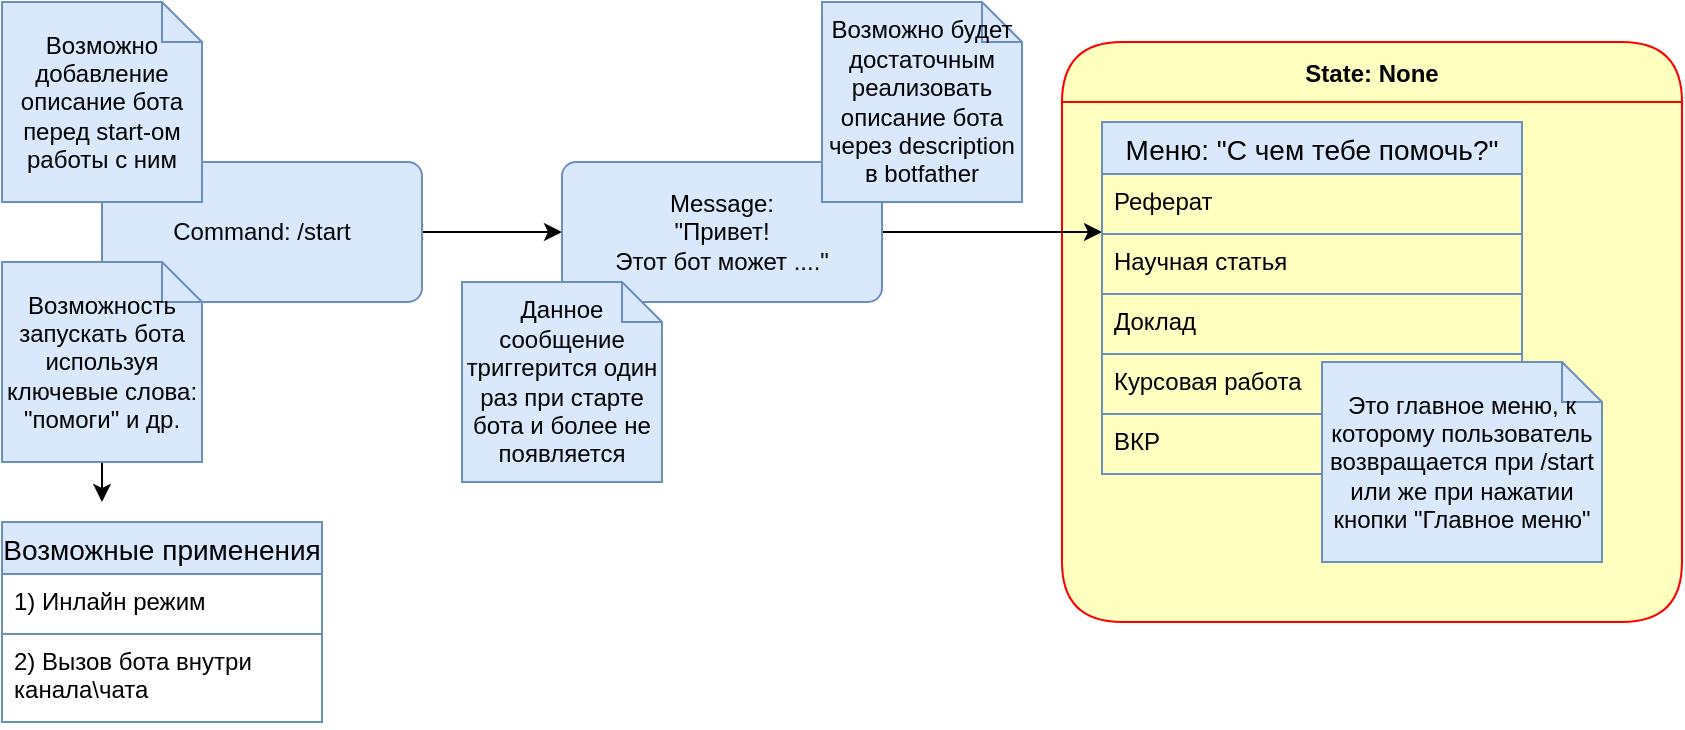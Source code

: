 <mxfile version="22.1.11" type="github">
  <diagram name="Страница — 1" id="bBnwiWEpFWaJWLRflJb5">
    <mxGraphModel dx="678" dy="415" grid="1" gridSize="10" guides="1" tooltips="1" connect="1" arrows="1" fold="1" page="1" pageScale="1" pageWidth="827" pageHeight="1169" math="0" shadow="0">
      <root>
        <mxCell id="0" />
        <mxCell id="1" parent="0" />
        <mxCell id="bCp8vL0oqEaVXwoQY5vh-16" value="State: None" style="swimlane;fontStyle=1;align=center;verticalAlign=middle;childLayout=stackLayout;horizontal=1;startSize=30;horizontalStack=0;resizeParent=0;resizeLast=1;container=0;fontColor=#000000;collapsible=0;rounded=1;arcSize=50;strokeColor=#ff0000;fillColor=#ffffc0;swimlaneFillColor=#ffffc0;dropTarget=0;" vertex="1" parent="1">
          <mxGeometry x="540" y="100" width="310" height="290" as="geometry" />
        </mxCell>
        <mxCell id="bCp8vL0oqEaVXwoQY5vh-1" style="edgeStyle=orthogonalEdgeStyle;rounded=0;orthogonalLoop=1;jettySize=auto;html=1;" edge="1" parent="1" source="ioY3EiMOHNlyp7GejzbB-10">
          <mxGeometry relative="1" as="geometry">
            <mxPoint x="290" y="195" as="targetPoint" />
          </mxGeometry>
        </mxCell>
        <mxCell id="ioY3EiMOHNlyp7GejzbB-10" value="Command: /start" style="rounded=1;arcSize=10;whiteSpace=wrap;html=1;align=center;fillColor=#dae8fc;strokeColor=#6c8ebf;gradientColor=none;" parent="1" vertex="1">
          <mxGeometry x="60" y="160" width="160" height="70" as="geometry" />
        </mxCell>
        <mxCell id="ioY3EiMOHNlyp7GejzbB-11" value="Возможно добавление описание бота перед start-ом работы с ним" style="shape=note;size=20;whiteSpace=wrap;html=1;fillColor=#dae8fc;strokeColor=#6c8ebf;" parent="1" vertex="1">
          <mxGeometry x="10" y="80" width="100" height="100" as="geometry" />
        </mxCell>
        <mxCell id="ioY3EiMOHNlyp7GejzbB-17" style="edgeStyle=orthogonalEdgeStyle;rounded=0;orthogonalLoop=1;jettySize=auto;html=1;" parent="1" source="ioY3EiMOHNlyp7GejzbB-12" edge="1">
          <mxGeometry relative="1" as="geometry">
            <mxPoint x="60" y="330" as="targetPoint" />
          </mxGeometry>
        </mxCell>
        <mxCell id="ioY3EiMOHNlyp7GejzbB-12" value="Возможность запускать бота используя ключевые слова:&lt;br&gt;&quot;помоги&quot; и др." style="shape=note;size=20;whiteSpace=wrap;html=1;fillColor=#dae8fc;strokeColor=#6c8ebf;" parent="1" vertex="1">
          <mxGeometry x="10" y="210" width="100" height="100" as="geometry" />
        </mxCell>
        <mxCell id="ioY3EiMOHNlyp7GejzbB-19" value="Возможные применения" style="swimlane;fontStyle=0;childLayout=stackLayout;horizontal=1;startSize=26;horizontalStack=0;resizeParent=1;resizeParentMax=0;resizeLast=0;collapsible=1;marginBottom=0;align=center;fontSize=14;fillColor=#dae8fc;strokeColor=#6c8ebf;" parent="1" vertex="1">
          <mxGeometry x="10" y="340" width="160" height="100" as="geometry" />
        </mxCell>
        <mxCell id="ioY3EiMOHNlyp7GejzbB-20" value="1) Инлайн режим" style="text;strokeColor=#6c8ebf;fillColor=none;spacingLeft=4;spacingRight=4;overflow=hidden;rotatable=0;points=[[0,0.5],[1,0.5]];portConstraint=eastwest;fontSize=12;whiteSpace=wrap;html=1;" parent="ioY3EiMOHNlyp7GejzbB-19" vertex="1">
          <mxGeometry y="26" width="160" height="30" as="geometry" />
        </mxCell>
        <mxCell id="ioY3EiMOHNlyp7GejzbB-21" value="2) Вызов бота внутри канала\чата" style="text;strokeColor=none;fillColor=none;spacingLeft=4;spacingRight=4;overflow=hidden;rotatable=0;points=[[0,0.5],[1,0.5]];portConstraint=eastwest;fontSize=12;whiteSpace=wrap;html=1;" parent="ioY3EiMOHNlyp7GejzbB-19" vertex="1">
          <mxGeometry y="56" width="160" height="44" as="geometry" />
        </mxCell>
        <mxCell id="bCp8vL0oqEaVXwoQY5vh-5" style="edgeStyle=orthogonalEdgeStyle;rounded=0;orthogonalLoop=1;jettySize=auto;html=1;" edge="1" parent="1" source="bCp8vL0oqEaVXwoQY5vh-2">
          <mxGeometry relative="1" as="geometry">
            <mxPoint x="560" y="195" as="targetPoint" />
          </mxGeometry>
        </mxCell>
        <mxCell id="bCp8vL0oqEaVXwoQY5vh-2" value="Message:&lt;br&gt;&quot;Привет!&lt;br&gt;Этот бот может ....&quot;" style="rounded=1;arcSize=10;whiteSpace=wrap;html=1;align=center;fillColor=#dae8fc;strokeColor=#6c8ebf;gradientColor=none;" vertex="1" parent="1">
          <mxGeometry x="290" y="160" width="160" height="70" as="geometry" />
        </mxCell>
        <mxCell id="bCp8vL0oqEaVXwoQY5vh-3" value="Данное сообщение триггерится один раз при старте бота и более не появляется" style="shape=note;size=20;whiteSpace=wrap;html=1;fillColor=#dae8fc;strokeColor=#6c8ebf;" vertex="1" parent="1">
          <mxGeometry x="240" y="220" width="100" height="100" as="geometry" />
        </mxCell>
        <mxCell id="bCp8vL0oqEaVXwoQY5vh-4" value="Возможно будет достаточным реализовать описание бота через description в botfather" style="shape=note;size=20;whiteSpace=wrap;html=1;fillColor=#dae8fc;strokeColor=#6c8ebf;" vertex="1" parent="1">
          <mxGeometry x="420" y="80" width="100" height="100" as="geometry" />
        </mxCell>
        <mxCell id="bCp8vL0oqEaVXwoQY5vh-6" value="Меню: &quot;С чем тебе помочь?&quot;" style="swimlane;fontStyle=0;childLayout=stackLayout;horizontal=1;startSize=26;horizontalStack=0;resizeParent=1;resizeParentMax=0;resizeLast=0;collapsible=1;marginBottom=0;align=center;fontSize=14;fillColor=#dae8fc;strokeColor=#6c8ebf;" vertex="1" parent="1">
          <mxGeometry x="560" y="140" width="210" height="176" as="geometry" />
        </mxCell>
        <mxCell id="bCp8vL0oqEaVXwoQY5vh-7" value="Реферат" style="text;strokeColor=#6c8ebf;fillColor=none;spacingLeft=4;spacingRight=4;overflow=hidden;rotatable=0;points=[[0,0.5],[1,0.5]];portConstraint=eastwest;fontSize=12;whiteSpace=wrap;html=1;" vertex="1" parent="bCp8vL0oqEaVXwoQY5vh-6">
          <mxGeometry y="26" width="210" height="30" as="geometry" />
        </mxCell>
        <mxCell id="bCp8vL0oqEaVXwoQY5vh-8" value="Научная статья" style="text;strokeColor=#6c8ebf;fillColor=none;spacingLeft=4;spacingRight=4;overflow=hidden;rotatable=0;points=[[0,0.5],[1,0.5]];portConstraint=eastwest;fontSize=12;whiteSpace=wrap;html=1;" vertex="1" parent="bCp8vL0oqEaVXwoQY5vh-6">
          <mxGeometry y="56" width="210" height="30" as="geometry" />
        </mxCell>
        <mxCell id="bCp8vL0oqEaVXwoQY5vh-9" value="Доклад" style="text;strokeColor=#6c8ebf;fillColor=none;spacingLeft=4;spacingRight=4;overflow=hidden;rotatable=0;points=[[0,0.5],[1,0.5]];portConstraint=eastwest;fontSize=12;whiteSpace=wrap;html=1;" vertex="1" parent="bCp8vL0oqEaVXwoQY5vh-6">
          <mxGeometry y="86" width="210" height="30" as="geometry" />
        </mxCell>
        <mxCell id="bCp8vL0oqEaVXwoQY5vh-12" value="Курсовая работа" style="text;strokeColor=#6c8ebf;fillColor=none;spacingLeft=4;spacingRight=4;overflow=hidden;rotatable=0;points=[[0,0.5],[1,0.5]];portConstraint=eastwest;fontSize=12;whiteSpace=wrap;html=1;" vertex="1" parent="bCp8vL0oqEaVXwoQY5vh-6">
          <mxGeometry y="116" width="210" height="30" as="geometry" />
        </mxCell>
        <mxCell id="bCp8vL0oqEaVXwoQY5vh-11" value="ВКР" style="text;strokeColor=#6c8ebf;fillColor=none;spacingLeft=4;spacingRight=4;overflow=hidden;rotatable=0;points=[[0,0.5],[1,0.5]];portConstraint=eastwest;fontSize=12;whiteSpace=wrap;html=1;" vertex="1" parent="bCp8vL0oqEaVXwoQY5vh-6">
          <mxGeometry y="146" width="210" height="30" as="geometry" />
        </mxCell>
        <mxCell id="bCp8vL0oqEaVXwoQY5vh-15" value="Это главное меню, к которому пользователь возвращается при /start или же при нажатии кнопки &quot;Главное меню&quot;" style="shape=note;size=20;whiteSpace=wrap;html=1;fillColor=#dae8fc;strokeColor=#6c8ebf;" vertex="1" parent="1">
          <mxGeometry x="670" y="260" width="140" height="100" as="geometry" />
        </mxCell>
      </root>
    </mxGraphModel>
  </diagram>
</mxfile>
